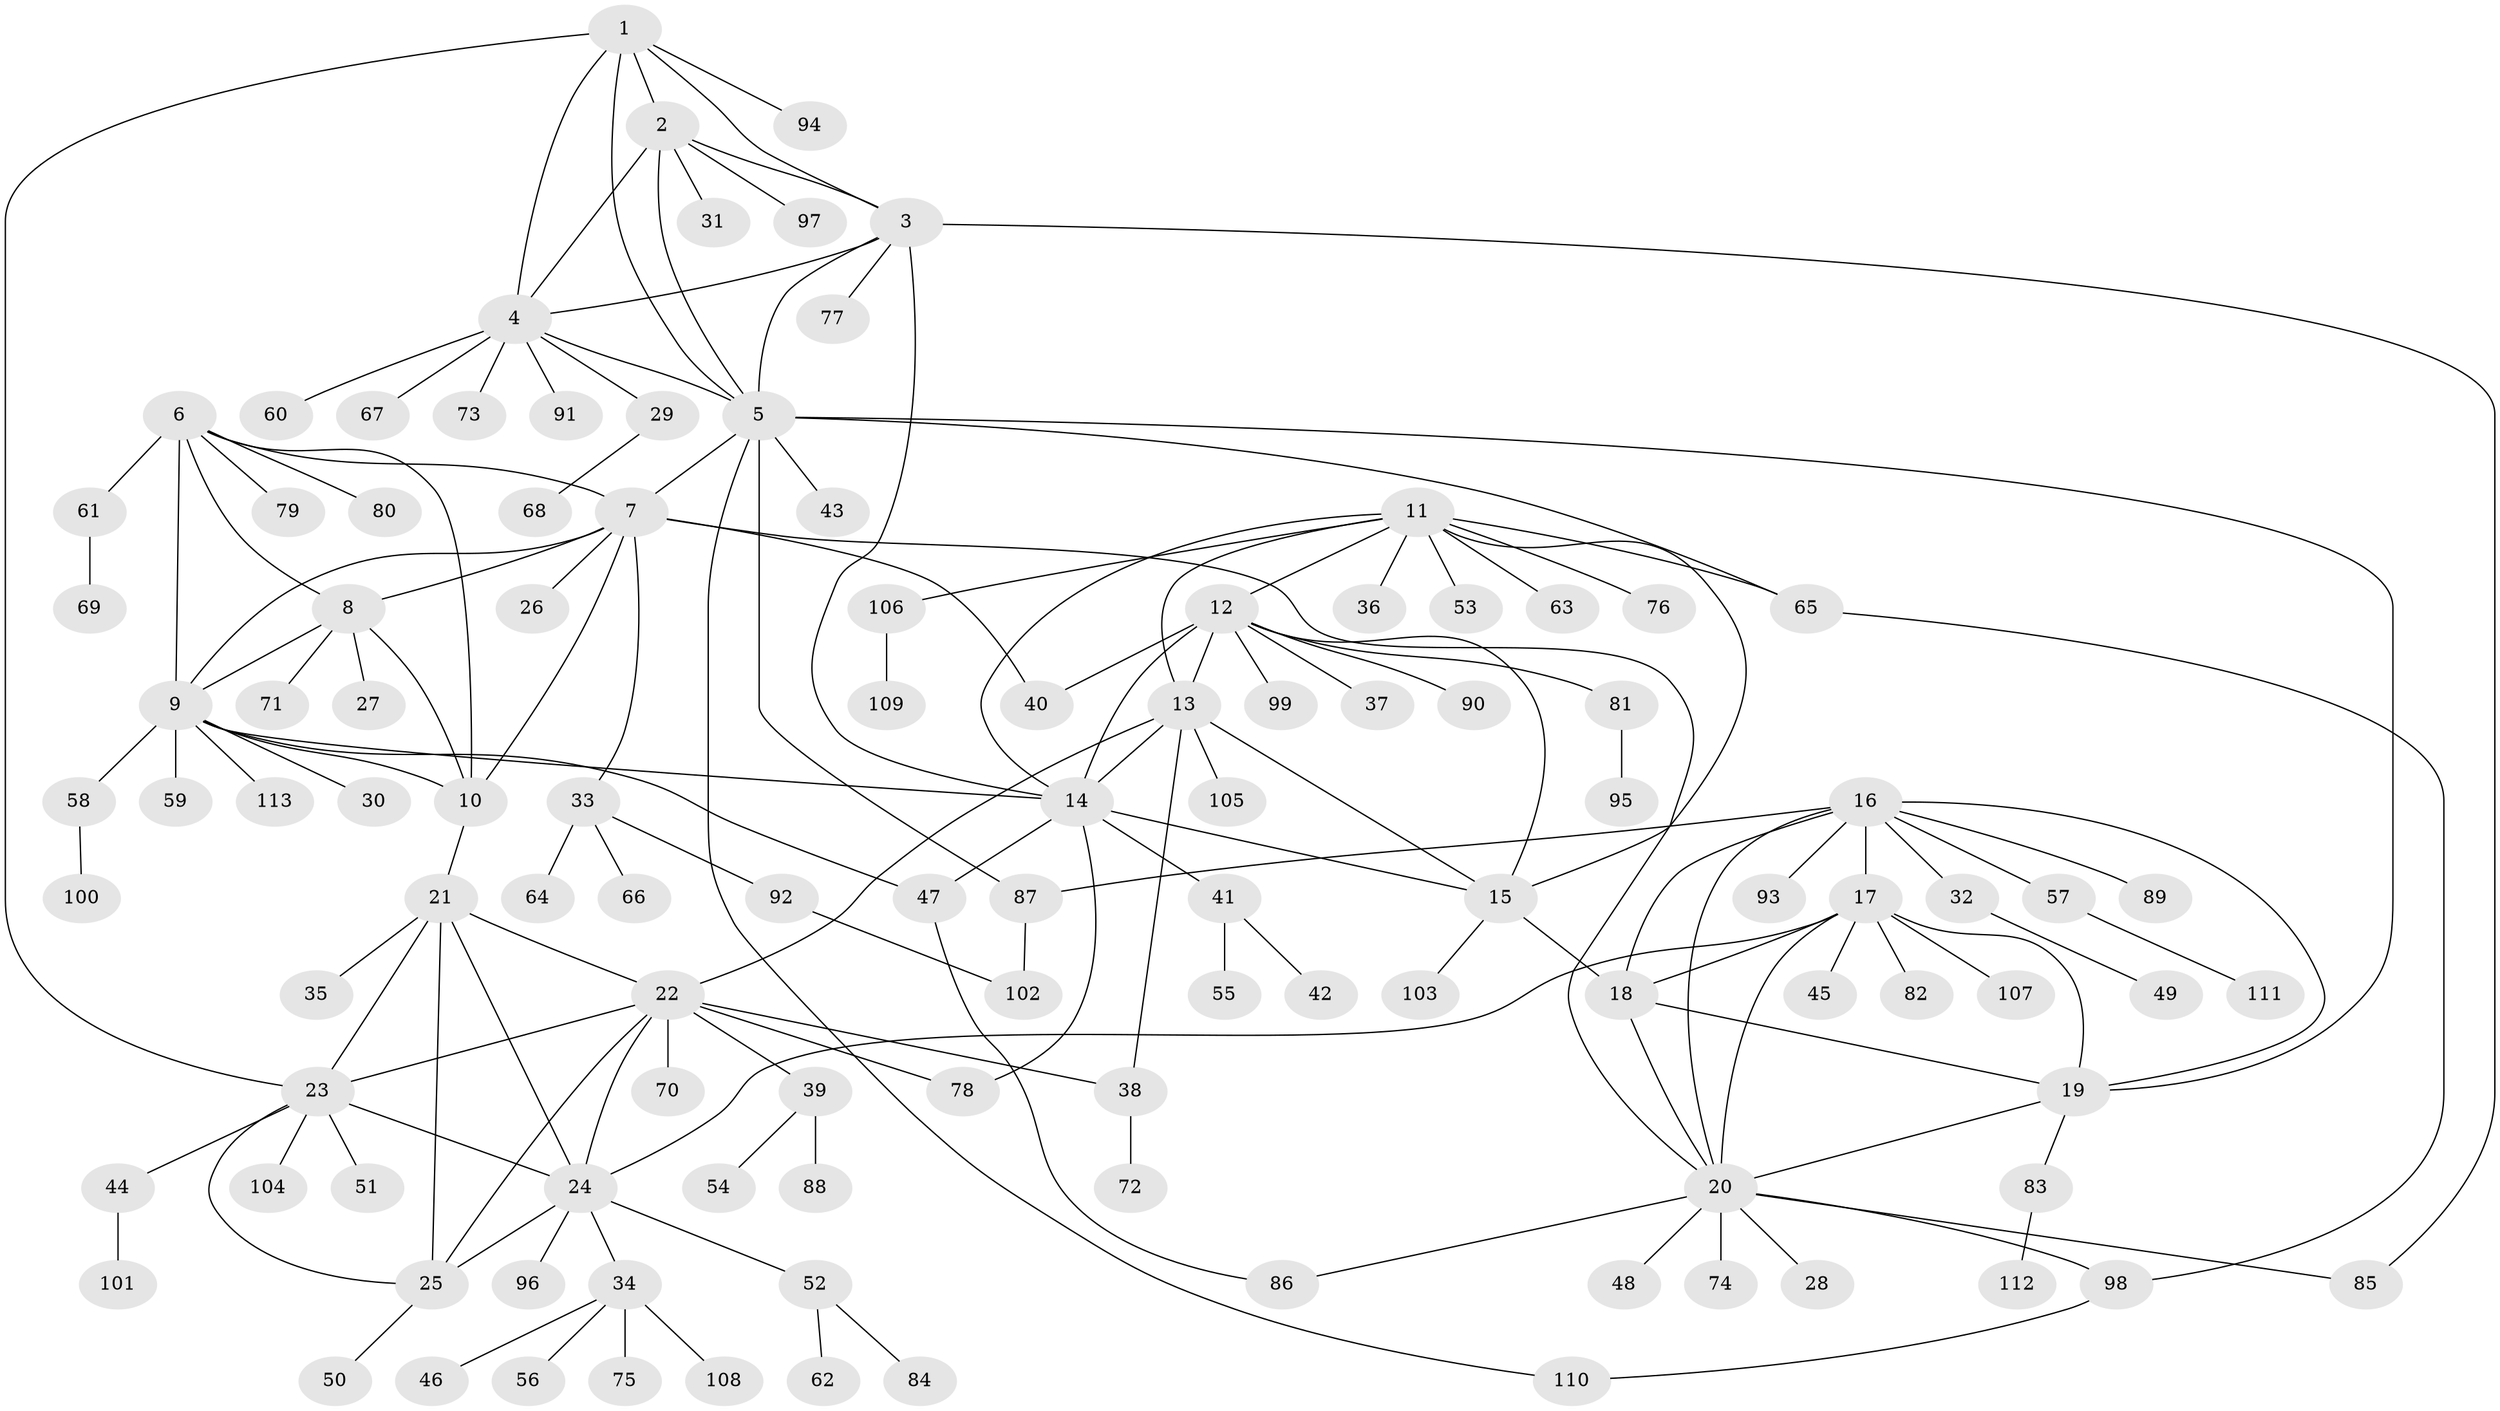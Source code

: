 // coarse degree distribution, {5: 0.04597701149425287, 6: 0.022988505747126436, 8: 0.011494252873563218, 9: 0.06896551724137931, 7: 0.034482758620689655, 4: 0.034482758620689655, 10: 0.011494252873563218, 13: 0.011494252873563218, 11: 0.022988505747126436, 1: 0.5747126436781609, 2: 0.11494252873563218, 3: 0.04597701149425287}
// Generated by graph-tools (version 1.1) at 2025/42/03/06/25 10:42:14]
// undirected, 113 vertices, 159 edges
graph export_dot {
graph [start="1"]
  node [color=gray90,style=filled];
  1;
  2;
  3;
  4;
  5;
  6;
  7;
  8;
  9;
  10;
  11;
  12;
  13;
  14;
  15;
  16;
  17;
  18;
  19;
  20;
  21;
  22;
  23;
  24;
  25;
  26;
  27;
  28;
  29;
  30;
  31;
  32;
  33;
  34;
  35;
  36;
  37;
  38;
  39;
  40;
  41;
  42;
  43;
  44;
  45;
  46;
  47;
  48;
  49;
  50;
  51;
  52;
  53;
  54;
  55;
  56;
  57;
  58;
  59;
  60;
  61;
  62;
  63;
  64;
  65;
  66;
  67;
  68;
  69;
  70;
  71;
  72;
  73;
  74;
  75;
  76;
  77;
  78;
  79;
  80;
  81;
  82;
  83;
  84;
  85;
  86;
  87;
  88;
  89;
  90;
  91;
  92;
  93;
  94;
  95;
  96;
  97;
  98;
  99;
  100;
  101;
  102;
  103;
  104;
  105;
  106;
  107;
  108;
  109;
  110;
  111;
  112;
  113;
  1 -- 2;
  1 -- 3;
  1 -- 4;
  1 -- 5;
  1 -- 23;
  1 -- 94;
  2 -- 3;
  2 -- 4;
  2 -- 5;
  2 -- 31;
  2 -- 97;
  3 -- 4;
  3 -- 5;
  3 -- 14;
  3 -- 77;
  3 -- 85;
  4 -- 5;
  4 -- 29;
  4 -- 60;
  4 -- 67;
  4 -- 73;
  4 -- 91;
  5 -- 7;
  5 -- 19;
  5 -- 43;
  5 -- 65;
  5 -- 87;
  5 -- 110;
  6 -- 7;
  6 -- 8;
  6 -- 9;
  6 -- 10;
  6 -- 61;
  6 -- 79;
  6 -- 80;
  7 -- 8;
  7 -- 9;
  7 -- 10;
  7 -- 20;
  7 -- 26;
  7 -- 33;
  7 -- 40;
  8 -- 9;
  8 -- 10;
  8 -- 27;
  8 -- 71;
  9 -- 10;
  9 -- 14;
  9 -- 30;
  9 -- 47;
  9 -- 58;
  9 -- 59;
  9 -- 113;
  10 -- 21;
  11 -- 12;
  11 -- 13;
  11 -- 14;
  11 -- 15;
  11 -- 36;
  11 -- 53;
  11 -- 63;
  11 -- 65;
  11 -- 76;
  11 -- 106;
  12 -- 13;
  12 -- 14;
  12 -- 15;
  12 -- 37;
  12 -- 40;
  12 -- 81;
  12 -- 90;
  12 -- 99;
  13 -- 14;
  13 -- 15;
  13 -- 22;
  13 -- 38;
  13 -- 105;
  14 -- 15;
  14 -- 41;
  14 -- 47;
  14 -- 78;
  15 -- 18;
  15 -- 103;
  16 -- 17;
  16 -- 18;
  16 -- 19;
  16 -- 20;
  16 -- 32;
  16 -- 57;
  16 -- 87;
  16 -- 89;
  16 -- 93;
  17 -- 18;
  17 -- 19;
  17 -- 20;
  17 -- 24;
  17 -- 45;
  17 -- 82;
  17 -- 107;
  18 -- 19;
  18 -- 20;
  19 -- 20;
  19 -- 83;
  20 -- 28;
  20 -- 48;
  20 -- 74;
  20 -- 85;
  20 -- 86;
  20 -- 98;
  21 -- 22;
  21 -- 23;
  21 -- 24;
  21 -- 25;
  21 -- 35;
  22 -- 23;
  22 -- 24;
  22 -- 25;
  22 -- 38;
  22 -- 39;
  22 -- 70;
  22 -- 78;
  23 -- 24;
  23 -- 25;
  23 -- 44;
  23 -- 51;
  23 -- 104;
  24 -- 25;
  24 -- 34;
  24 -- 52;
  24 -- 96;
  25 -- 50;
  29 -- 68;
  32 -- 49;
  33 -- 64;
  33 -- 66;
  33 -- 92;
  34 -- 46;
  34 -- 56;
  34 -- 75;
  34 -- 108;
  38 -- 72;
  39 -- 54;
  39 -- 88;
  41 -- 42;
  41 -- 55;
  44 -- 101;
  47 -- 86;
  52 -- 62;
  52 -- 84;
  57 -- 111;
  58 -- 100;
  61 -- 69;
  65 -- 98;
  81 -- 95;
  83 -- 112;
  87 -- 102;
  92 -- 102;
  98 -- 110;
  106 -- 109;
}
